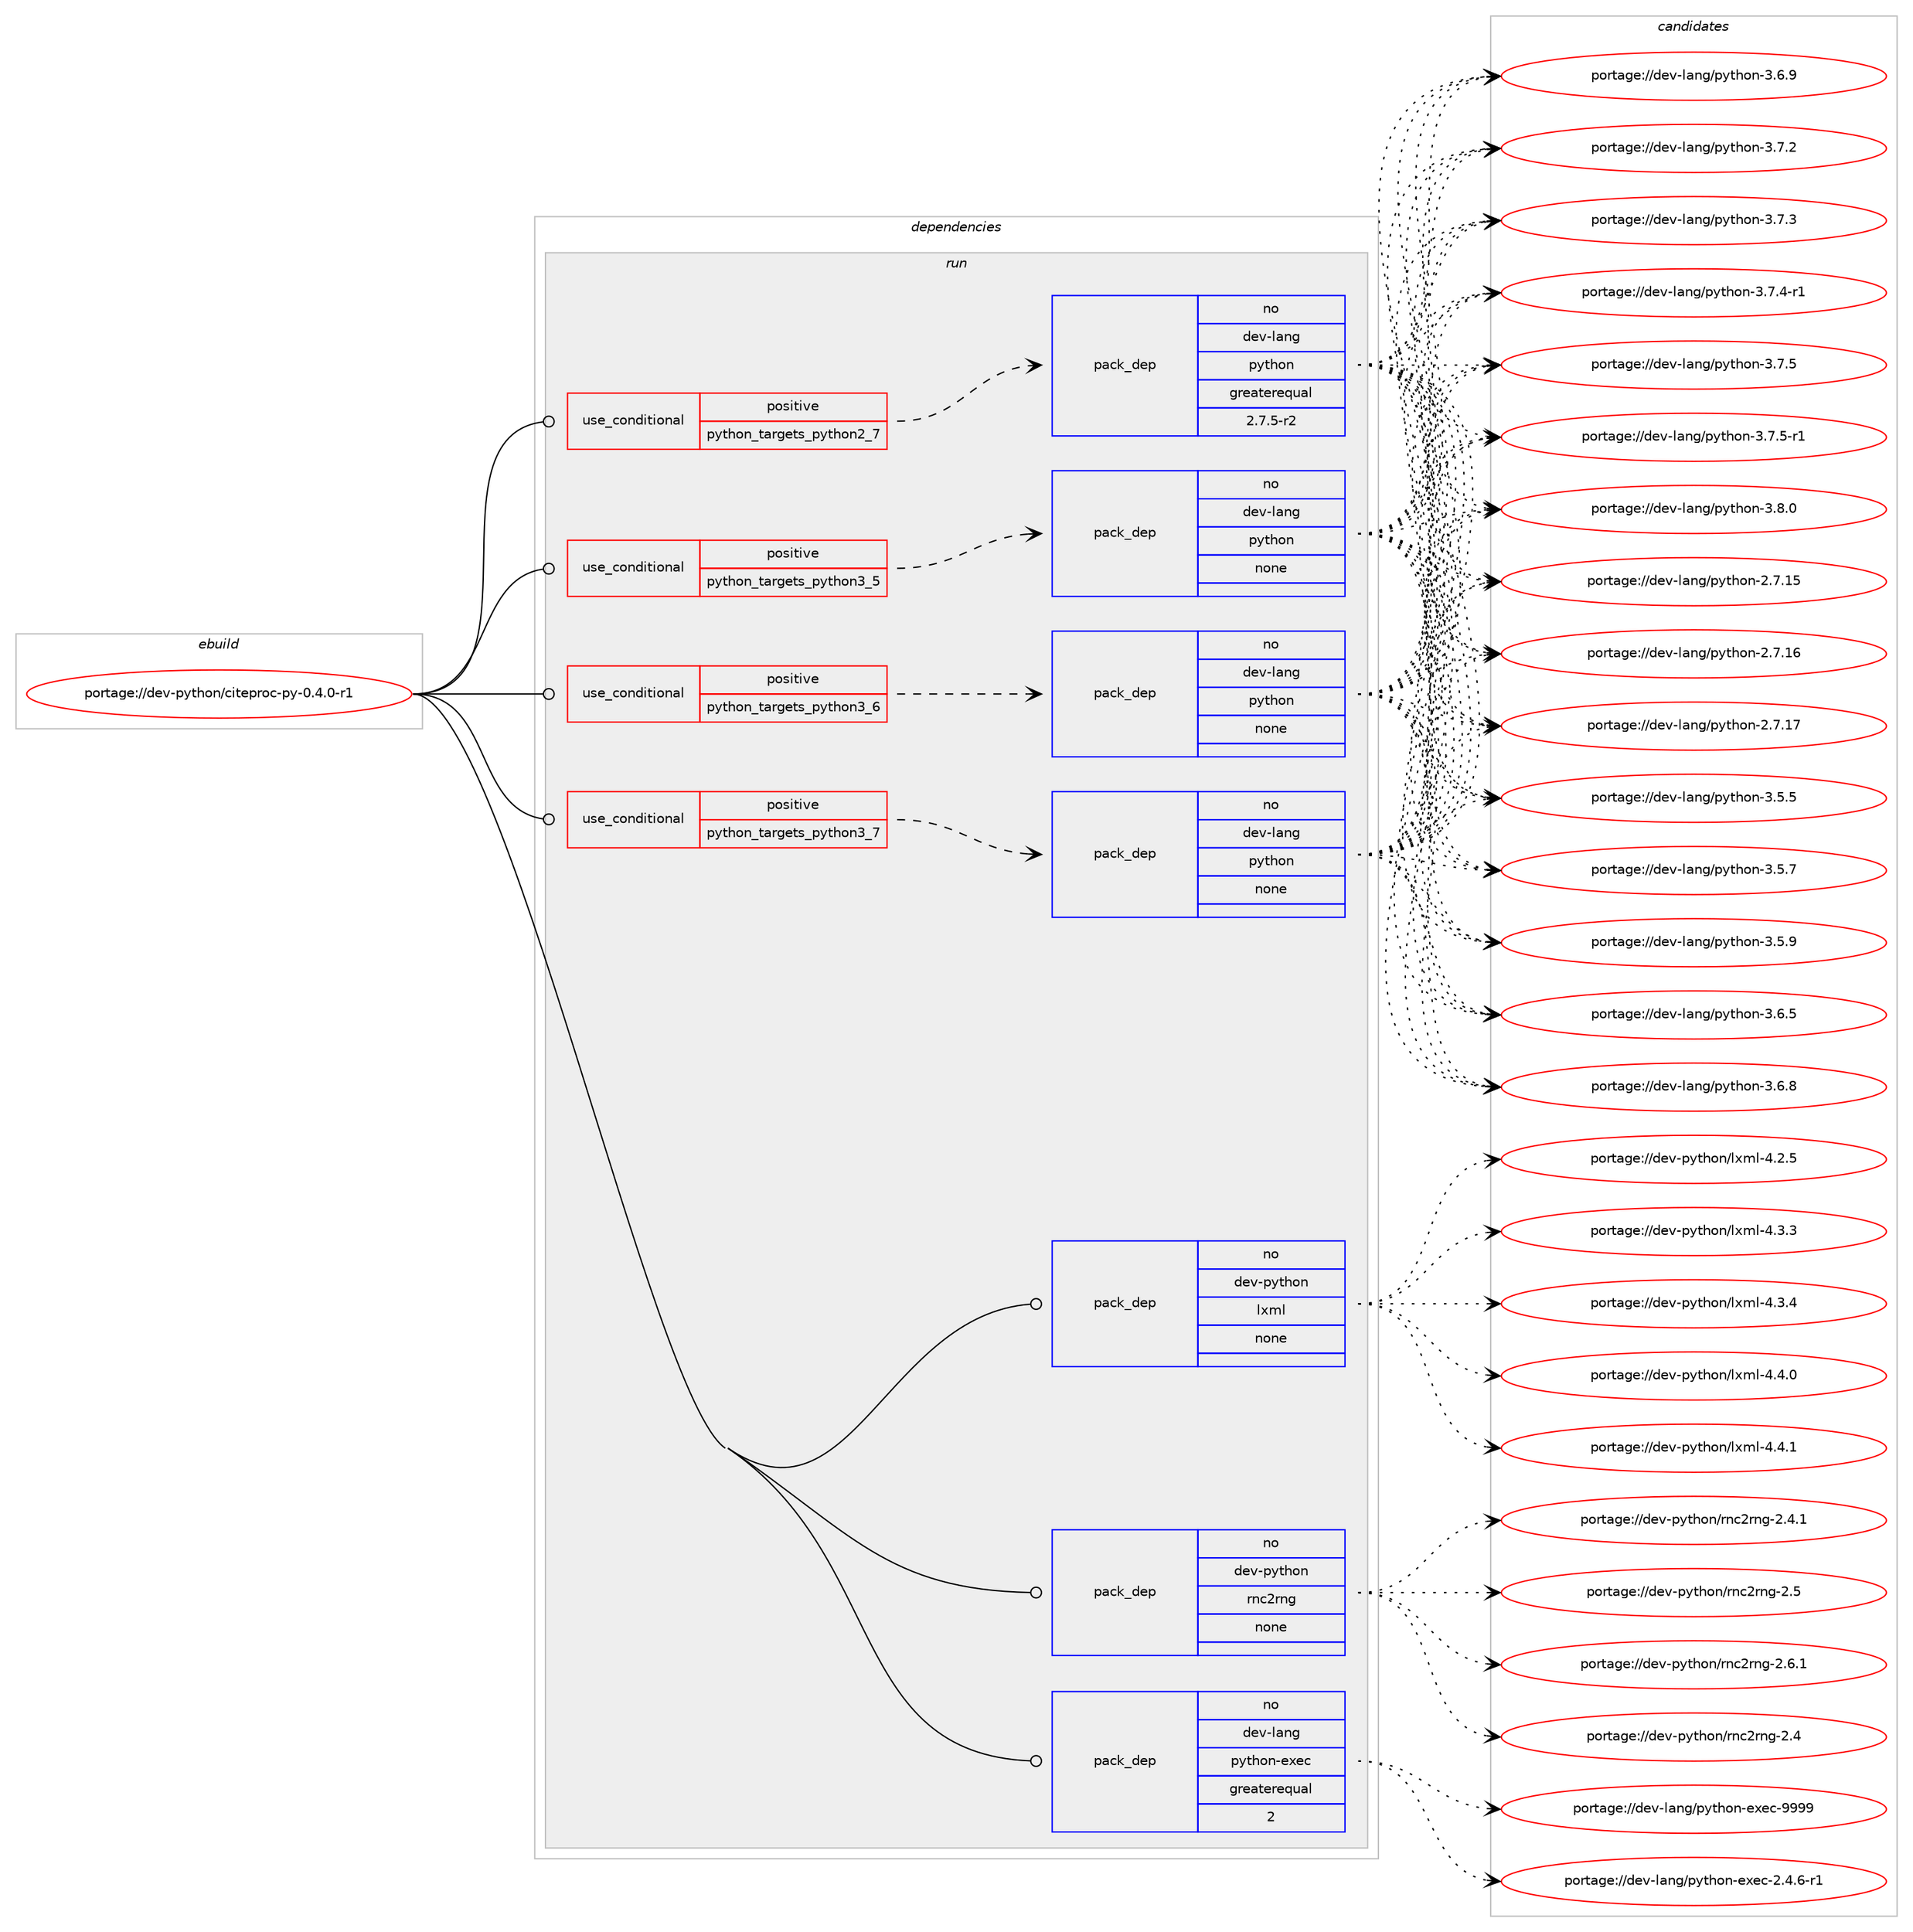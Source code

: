 digraph prolog {

# *************
# Graph options
# *************

newrank=true;
concentrate=true;
compound=true;
graph [rankdir=LR,fontname=Helvetica,fontsize=10,ranksep=1.5];#, ranksep=2.5, nodesep=0.2];
edge  [arrowhead=vee];
node  [fontname=Helvetica,fontsize=10];

# **********
# The ebuild
# **********

subgraph cluster_leftcol {
color=gray;
rank=same;
label=<<i>ebuild</i>>;
id [label="portage://dev-python/citeproc-py-0.4.0-r1", color=red, width=4, href="../dev-python/citeproc-py-0.4.0-r1.svg"];
}

# ****************
# The dependencies
# ****************

subgraph cluster_midcol {
color=gray;
label=<<i>dependencies</i>>;
subgraph cluster_compile {
fillcolor="#eeeeee";
style=filled;
label=<<i>compile</i>>;
}
subgraph cluster_compileandrun {
fillcolor="#eeeeee";
style=filled;
label=<<i>compile and run</i>>;
}
subgraph cluster_run {
fillcolor="#eeeeee";
style=filled;
label=<<i>run</i>>;
subgraph cond26825 {
dependency133893 [label=<<TABLE BORDER="0" CELLBORDER="1" CELLSPACING="0" CELLPADDING="4"><TR><TD ROWSPAN="3" CELLPADDING="10">use_conditional</TD></TR><TR><TD>positive</TD></TR><TR><TD>python_targets_python2_7</TD></TR></TABLE>>, shape=none, color=red];
subgraph pack103756 {
dependency133894 [label=<<TABLE BORDER="0" CELLBORDER="1" CELLSPACING="0" CELLPADDING="4" WIDTH="220"><TR><TD ROWSPAN="6" CELLPADDING="30">pack_dep</TD></TR><TR><TD WIDTH="110">no</TD></TR><TR><TD>dev-lang</TD></TR><TR><TD>python</TD></TR><TR><TD>greaterequal</TD></TR><TR><TD>2.7.5-r2</TD></TR></TABLE>>, shape=none, color=blue];
}
dependency133893:e -> dependency133894:w [weight=20,style="dashed",arrowhead="vee"];
}
id:e -> dependency133893:w [weight=20,style="solid",arrowhead="odot"];
subgraph cond26826 {
dependency133895 [label=<<TABLE BORDER="0" CELLBORDER="1" CELLSPACING="0" CELLPADDING="4"><TR><TD ROWSPAN="3" CELLPADDING="10">use_conditional</TD></TR><TR><TD>positive</TD></TR><TR><TD>python_targets_python3_5</TD></TR></TABLE>>, shape=none, color=red];
subgraph pack103757 {
dependency133896 [label=<<TABLE BORDER="0" CELLBORDER="1" CELLSPACING="0" CELLPADDING="4" WIDTH="220"><TR><TD ROWSPAN="6" CELLPADDING="30">pack_dep</TD></TR><TR><TD WIDTH="110">no</TD></TR><TR><TD>dev-lang</TD></TR><TR><TD>python</TD></TR><TR><TD>none</TD></TR><TR><TD></TD></TR></TABLE>>, shape=none, color=blue];
}
dependency133895:e -> dependency133896:w [weight=20,style="dashed",arrowhead="vee"];
}
id:e -> dependency133895:w [weight=20,style="solid",arrowhead="odot"];
subgraph cond26827 {
dependency133897 [label=<<TABLE BORDER="0" CELLBORDER="1" CELLSPACING="0" CELLPADDING="4"><TR><TD ROWSPAN="3" CELLPADDING="10">use_conditional</TD></TR><TR><TD>positive</TD></TR><TR><TD>python_targets_python3_6</TD></TR></TABLE>>, shape=none, color=red];
subgraph pack103758 {
dependency133898 [label=<<TABLE BORDER="0" CELLBORDER="1" CELLSPACING="0" CELLPADDING="4" WIDTH="220"><TR><TD ROWSPAN="6" CELLPADDING="30">pack_dep</TD></TR><TR><TD WIDTH="110">no</TD></TR><TR><TD>dev-lang</TD></TR><TR><TD>python</TD></TR><TR><TD>none</TD></TR><TR><TD></TD></TR></TABLE>>, shape=none, color=blue];
}
dependency133897:e -> dependency133898:w [weight=20,style="dashed",arrowhead="vee"];
}
id:e -> dependency133897:w [weight=20,style="solid",arrowhead="odot"];
subgraph cond26828 {
dependency133899 [label=<<TABLE BORDER="0" CELLBORDER="1" CELLSPACING="0" CELLPADDING="4"><TR><TD ROWSPAN="3" CELLPADDING="10">use_conditional</TD></TR><TR><TD>positive</TD></TR><TR><TD>python_targets_python3_7</TD></TR></TABLE>>, shape=none, color=red];
subgraph pack103759 {
dependency133900 [label=<<TABLE BORDER="0" CELLBORDER="1" CELLSPACING="0" CELLPADDING="4" WIDTH="220"><TR><TD ROWSPAN="6" CELLPADDING="30">pack_dep</TD></TR><TR><TD WIDTH="110">no</TD></TR><TR><TD>dev-lang</TD></TR><TR><TD>python</TD></TR><TR><TD>none</TD></TR><TR><TD></TD></TR></TABLE>>, shape=none, color=blue];
}
dependency133899:e -> dependency133900:w [weight=20,style="dashed",arrowhead="vee"];
}
id:e -> dependency133899:w [weight=20,style="solid",arrowhead="odot"];
subgraph pack103760 {
dependency133901 [label=<<TABLE BORDER="0" CELLBORDER="1" CELLSPACING="0" CELLPADDING="4" WIDTH="220"><TR><TD ROWSPAN="6" CELLPADDING="30">pack_dep</TD></TR><TR><TD WIDTH="110">no</TD></TR><TR><TD>dev-lang</TD></TR><TR><TD>python-exec</TD></TR><TR><TD>greaterequal</TD></TR><TR><TD>2</TD></TR></TABLE>>, shape=none, color=blue];
}
id:e -> dependency133901:w [weight=20,style="solid",arrowhead="odot"];
subgraph pack103761 {
dependency133902 [label=<<TABLE BORDER="0" CELLBORDER="1" CELLSPACING="0" CELLPADDING="4" WIDTH="220"><TR><TD ROWSPAN="6" CELLPADDING="30">pack_dep</TD></TR><TR><TD WIDTH="110">no</TD></TR><TR><TD>dev-python</TD></TR><TR><TD>lxml</TD></TR><TR><TD>none</TD></TR><TR><TD></TD></TR></TABLE>>, shape=none, color=blue];
}
id:e -> dependency133902:w [weight=20,style="solid",arrowhead="odot"];
subgraph pack103762 {
dependency133903 [label=<<TABLE BORDER="0" CELLBORDER="1" CELLSPACING="0" CELLPADDING="4" WIDTH="220"><TR><TD ROWSPAN="6" CELLPADDING="30">pack_dep</TD></TR><TR><TD WIDTH="110">no</TD></TR><TR><TD>dev-python</TD></TR><TR><TD>rnc2rng</TD></TR><TR><TD>none</TD></TR><TR><TD></TD></TR></TABLE>>, shape=none, color=blue];
}
id:e -> dependency133903:w [weight=20,style="solid",arrowhead="odot"];
}
}

# **************
# The candidates
# **************

subgraph cluster_choices {
rank=same;
color=gray;
label=<<i>candidates</i>>;

subgraph choice103756 {
color=black;
nodesep=1;
choiceportage10010111845108971101034711212111610411111045504655464953 [label="portage://dev-lang/python-2.7.15", color=red, width=4,href="../dev-lang/python-2.7.15.svg"];
choiceportage10010111845108971101034711212111610411111045504655464954 [label="portage://dev-lang/python-2.7.16", color=red, width=4,href="../dev-lang/python-2.7.16.svg"];
choiceportage10010111845108971101034711212111610411111045504655464955 [label="portage://dev-lang/python-2.7.17", color=red, width=4,href="../dev-lang/python-2.7.17.svg"];
choiceportage100101118451089711010347112121116104111110455146534653 [label="portage://dev-lang/python-3.5.5", color=red, width=4,href="../dev-lang/python-3.5.5.svg"];
choiceportage100101118451089711010347112121116104111110455146534655 [label="portage://dev-lang/python-3.5.7", color=red, width=4,href="../dev-lang/python-3.5.7.svg"];
choiceportage100101118451089711010347112121116104111110455146534657 [label="portage://dev-lang/python-3.5.9", color=red, width=4,href="../dev-lang/python-3.5.9.svg"];
choiceportage100101118451089711010347112121116104111110455146544653 [label="portage://dev-lang/python-3.6.5", color=red, width=4,href="../dev-lang/python-3.6.5.svg"];
choiceportage100101118451089711010347112121116104111110455146544656 [label="portage://dev-lang/python-3.6.8", color=red, width=4,href="../dev-lang/python-3.6.8.svg"];
choiceportage100101118451089711010347112121116104111110455146544657 [label="portage://dev-lang/python-3.6.9", color=red, width=4,href="../dev-lang/python-3.6.9.svg"];
choiceportage100101118451089711010347112121116104111110455146554650 [label="portage://dev-lang/python-3.7.2", color=red, width=4,href="../dev-lang/python-3.7.2.svg"];
choiceportage100101118451089711010347112121116104111110455146554651 [label="portage://dev-lang/python-3.7.3", color=red, width=4,href="../dev-lang/python-3.7.3.svg"];
choiceportage1001011184510897110103471121211161041111104551465546524511449 [label="portage://dev-lang/python-3.7.4-r1", color=red, width=4,href="../dev-lang/python-3.7.4-r1.svg"];
choiceportage100101118451089711010347112121116104111110455146554653 [label="portage://dev-lang/python-3.7.5", color=red, width=4,href="../dev-lang/python-3.7.5.svg"];
choiceportage1001011184510897110103471121211161041111104551465546534511449 [label="portage://dev-lang/python-3.7.5-r1", color=red, width=4,href="../dev-lang/python-3.7.5-r1.svg"];
choiceportage100101118451089711010347112121116104111110455146564648 [label="portage://dev-lang/python-3.8.0", color=red, width=4,href="../dev-lang/python-3.8.0.svg"];
dependency133894:e -> choiceportage10010111845108971101034711212111610411111045504655464953:w [style=dotted,weight="100"];
dependency133894:e -> choiceportage10010111845108971101034711212111610411111045504655464954:w [style=dotted,weight="100"];
dependency133894:e -> choiceportage10010111845108971101034711212111610411111045504655464955:w [style=dotted,weight="100"];
dependency133894:e -> choiceportage100101118451089711010347112121116104111110455146534653:w [style=dotted,weight="100"];
dependency133894:e -> choiceportage100101118451089711010347112121116104111110455146534655:w [style=dotted,weight="100"];
dependency133894:e -> choiceportage100101118451089711010347112121116104111110455146534657:w [style=dotted,weight="100"];
dependency133894:e -> choiceportage100101118451089711010347112121116104111110455146544653:w [style=dotted,weight="100"];
dependency133894:e -> choiceportage100101118451089711010347112121116104111110455146544656:w [style=dotted,weight="100"];
dependency133894:e -> choiceportage100101118451089711010347112121116104111110455146544657:w [style=dotted,weight="100"];
dependency133894:e -> choiceportage100101118451089711010347112121116104111110455146554650:w [style=dotted,weight="100"];
dependency133894:e -> choiceportage100101118451089711010347112121116104111110455146554651:w [style=dotted,weight="100"];
dependency133894:e -> choiceportage1001011184510897110103471121211161041111104551465546524511449:w [style=dotted,weight="100"];
dependency133894:e -> choiceportage100101118451089711010347112121116104111110455146554653:w [style=dotted,weight="100"];
dependency133894:e -> choiceportage1001011184510897110103471121211161041111104551465546534511449:w [style=dotted,weight="100"];
dependency133894:e -> choiceportage100101118451089711010347112121116104111110455146564648:w [style=dotted,weight="100"];
}
subgraph choice103757 {
color=black;
nodesep=1;
choiceportage10010111845108971101034711212111610411111045504655464953 [label="portage://dev-lang/python-2.7.15", color=red, width=4,href="../dev-lang/python-2.7.15.svg"];
choiceportage10010111845108971101034711212111610411111045504655464954 [label="portage://dev-lang/python-2.7.16", color=red, width=4,href="../dev-lang/python-2.7.16.svg"];
choiceportage10010111845108971101034711212111610411111045504655464955 [label="portage://dev-lang/python-2.7.17", color=red, width=4,href="../dev-lang/python-2.7.17.svg"];
choiceportage100101118451089711010347112121116104111110455146534653 [label="portage://dev-lang/python-3.5.5", color=red, width=4,href="../dev-lang/python-3.5.5.svg"];
choiceportage100101118451089711010347112121116104111110455146534655 [label="portage://dev-lang/python-3.5.7", color=red, width=4,href="../dev-lang/python-3.5.7.svg"];
choiceportage100101118451089711010347112121116104111110455146534657 [label="portage://dev-lang/python-3.5.9", color=red, width=4,href="../dev-lang/python-3.5.9.svg"];
choiceportage100101118451089711010347112121116104111110455146544653 [label="portage://dev-lang/python-3.6.5", color=red, width=4,href="../dev-lang/python-3.6.5.svg"];
choiceportage100101118451089711010347112121116104111110455146544656 [label="portage://dev-lang/python-3.6.8", color=red, width=4,href="../dev-lang/python-3.6.8.svg"];
choiceportage100101118451089711010347112121116104111110455146544657 [label="portage://dev-lang/python-3.6.9", color=red, width=4,href="../dev-lang/python-3.6.9.svg"];
choiceportage100101118451089711010347112121116104111110455146554650 [label="portage://dev-lang/python-3.7.2", color=red, width=4,href="../dev-lang/python-3.7.2.svg"];
choiceportage100101118451089711010347112121116104111110455146554651 [label="portage://dev-lang/python-3.7.3", color=red, width=4,href="../dev-lang/python-3.7.3.svg"];
choiceportage1001011184510897110103471121211161041111104551465546524511449 [label="portage://dev-lang/python-3.7.4-r1", color=red, width=4,href="../dev-lang/python-3.7.4-r1.svg"];
choiceportage100101118451089711010347112121116104111110455146554653 [label="portage://dev-lang/python-3.7.5", color=red, width=4,href="../dev-lang/python-3.7.5.svg"];
choiceportage1001011184510897110103471121211161041111104551465546534511449 [label="portage://dev-lang/python-3.7.5-r1", color=red, width=4,href="../dev-lang/python-3.7.5-r1.svg"];
choiceportage100101118451089711010347112121116104111110455146564648 [label="portage://dev-lang/python-3.8.0", color=red, width=4,href="../dev-lang/python-3.8.0.svg"];
dependency133896:e -> choiceportage10010111845108971101034711212111610411111045504655464953:w [style=dotted,weight="100"];
dependency133896:e -> choiceportage10010111845108971101034711212111610411111045504655464954:w [style=dotted,weight="100"];
dependency133896:e -> choiceportage10010111845108971101034711212111610411111045504655464955:w [style=dotted,weight="100"];
dependency133896:e -> choiceportage100101118451089711010347112121116104111110455146534653:w [style=dotted,weight="100"];
dependency133896:e -> choiceportage100101118451089711010347112121116104111110455146534655:w [style=dotted,weight="100"];
dependency133896:e -> choiceportage100101118451089711010347112121116104111110455146534657:w [style=dotted,weight="100"];
dependency133896:e -> choiceportage100101118451089711010347112121116104111110455146544653:w [style=dotted,weight="100"];
dependency133896:e -> choiceportage100101118451089711010347112121116104111110455146544656:w [style=dotted,weight="100"];
dependency133896:e -> choiceportage100101118451089711010347112121116104111110455146544657:w [style=dotted,weight="100"];
dependency133896:e -> choiceportage100101118451089711010347112121116104111110455146554650:w [style=dotted,weight="100"];
dependency133896:e -> choiceportage100101118451089711010347112121116104111110455146554651:w [style=dotted,weight="100"];
dependency133896:e -> choiceportage1001011184510897110103471121211161041111104551465546524511449:w [style=dotted,weight="100"];
dependency133896:e -> choiceportage100101118451089711010347112121116104111110455146554653:w [style=dotted,weight="100"];
dependency133896:e -> choiceportage1001011184510897110103471121211161041111104551465546534511449:w [style=dotted,weight="100"];
dependency133896:e -> choiceportage100101118451089711010347112121116104111110455146564648:w [style=dotted,weight="100"];
}
subgraph choice103758 {
color=black;
nodesep=1;
choiceportage10010111845108971101034711212111610411111045504655464953 [label="portage://dev-lang/python-2.7.15", color=red, width=4,href="../dev-lang/python-2.7.15.svg"];
choiceportage10010111845108971101034711212111610411111045504655464954 [label="portage://dev-lang/python-2.7.16", color=red, width=4,href="../dev-lang/python-2.7.16.svg"];
choiceportage10010111845108971101034711212111610411111045504655464955 [label="portage://dev-lang/python-2.7.17", color=red, width=4,href="../dev-lang/python-2.7.17.svg"];
choiceportage100101118451089711010347112121116104111110455146534653 [label="portage://dev-lang/python-3.5.5", color=red, width=4,href="../dev-lang/python-3.5.5.svg"];
choiceportage100101118451089711010347112121116104111110455146534655 [label="portage://dev-lang/python-3.5.7", color=red, width=4,href="../dev-lang/python-3.5.7.svg"];
choiceportage100101118451089711010347112121116104111110455146534657 [label="portage://dev-lang/python-3.5.9", color=red, width=4,href="../dev-lang/python-3.5.9.svg"];
choiceportage100101118451089711010347112121116104111110455146544653 [label="portage://dev-lang/python-3.6.5", color=red, width=4,href="../dev-lang/python-3.6.5.svg"];
choiceportage100101118451089711010347112121116104111110455146544656 [label="portage://dev-lang/python-3.6.8", color=red, width=4,href="../dev-lang/python-3.6.8.svg"];
choiceportage100101118451089711010347112121116104111110455146544657 [label="portage://dev-lang/python-3.6.9", color=red, width=4,href="../dev-lang/python-3.6.9.svg"];
choiceportage100101118451089711010347112121116104111110455146554650 [label="portage://dev-lang/python-3.7.2", color=red, width=4,href="../dev-lang/python-3.7.2.svg"];
choiceportage100101118451089711010347112121116104111110455146554651 [label="portage://dev-lang/python-3.7.3", color=red, width=4,href="../dev-lang/python-3.7.3.svg"];
choiceportage1001011184510897110103471121211161041111104551465546524511449 [label="portage://dev-lang/python-3.7.4-r1", color=red, width=4,href="../dev-lang/python-3.7.4-r1.svg"];
choiceportage100101118451089711010347112121116104111110455146554653 [label="portage://dev-lang/python-3.7.5", color=red, width=4,href="../dev-lang/python-3.7.5.svg"];
choiceportage1001011184510897110103471121211161041111104551465546534511449 [label="portage://dev-lang/python-3.7.5-r1", color=red, width=4,href="../dev-lang/python-3.7.5-r1.svg"];
choiceportage100101118451089711010347112121116104111110455146564648 [label="portage://dev-lang/python-3.8.0", color=red, width=4,href="../dev-lang/python-3.8.0.svg"];
dependency133898:e -> choiceportage10010111845108971101034711212111610411111045504655464953:w [style=dotted,weight="100"];
dependency133898:e -> choiceportage10010111845108971101034711212111610411111045504655464954:w [style=dotted,weight="100"];
dependency133898:e -> choiceportage10010111845108971101034711212111610411111045504655464955:w [style=dotted,weight="100"];
dependency133898:e -> choiceportage100101118451089711010347112121116104111110455146534653:w [style=dotted,weight="100"];
dependency133898:e -> choiceportage100101118451089711010347112121116104111110455146534655:w [style=dotted,weight="100"];
dependency133898:e -> choiceportage100101118451089711010347112121116104111110455146534657:w [style=dotted,weight="100"];
dependency133898:e -> choiceportage100101118451089711010347112121116104111110455146544653:w [style=dotted,weight="100"];
dependency133898:e -> choiceportage100101118451089711010347112121116104111110455146544656:w [style=dotted,weight="100"];
dependency133898:e -> choiceportage100101118451089711010347112121116104111110455146544657:w [style=dotted,weight="100"];
dependency133898:e -> choiceportage100101118451089711010347112121116104111110455146554650:w [style=dotted,weight="100"];
dependency133898:e -> choiceportage100101118451089711010347112121116104111110455146554651:w [style=dotted,weight="100"];
dependency133898:e -> choiceportage1001011184510897110103471121211161041111104551465546524511449:w [style=dotted,weight="100"];
dependency133898:e -> choiceportage100101118451089711010347112121116104111110455146554653:w [style=dotted,weight="100"];
dependency133898:e -> choiceportage1001011184510897110103471121211161041111104551465546534511449:w [style=dotted,weight="100"];
dependency133898:e -> choiceportage100101118451089711010347112121116104111110455146564648:w [style=dotted,weight="100"];
}
subgraph choice103759 {
color=black;
nodesep=1;
choiceportage10010111845108971101034711212111610411111045504655464953 [label="portage://dev-lang/python-2.7.15", color=red, width=4,href="../dev-lang/python-2.7.15.svg"];
choiceportage10010111845108971101034711212111610411111045504655464954 [label="portage://dev-lang/python-2.7.16", color=red, width=4,href="../dev-lang/python-2.7.16.svg"];
choiceportage10010111845108971101034711212111610411111045504655464955 [label="portage://dev-lang/python-2.7.17", color=red, width=4,href="../dev-lang/python-2.7.17.svg"];
choiceportage100101118451089711010347112121116104111110455146534653 [label="portage://dev-lang/python-3.5.5", color=red, width=4,href="../dev-lang/python-3.5.5.svg"];
choiceportage100101118451089711010347112121116104111110455146534655 [label="portage://dev-lang/python-3.5.7", color=red, width=4,href="../dev-lang/python-3.5.7.svg"];
choiceportage100101118451089711010347112121116104111110455146534657 [label="portage://dev-lang/python-3.5.9", color=red, width=4,href="../dev-lang/python-3.5.9.svg"];
choiceportage100101118451089711010347112121116104111110455146544653 [label="portage://dev-lang/python-3.6.5", color=red, width=4,href="../dev-lang/python-3.6.5.svg"];
choiceportage100101118451089711010347112121116104111110455146544656 [label="portage://dev-lang/python-3.6.8", color=red, width=4,href="../dev-lang/python-3.6.8.svg"];
choiceportage100101118451089711010347112121116104111110455146544657 [label="portage://dev-lang/python-3.6.9", color=red, width=4,href="../dev-lang/python-3.6.9.svg"];
choiceportage100101118451089711010347112121116104111110455146554650 [label="portage://dev-lang/python-3.7.2", color=red, width=4,href="../dev-lang/python-3.7.2.svg"];
choiceportage100101118451089711010347112121116104111110455146554651 [label="portage://dev-lang/python-3.7.3", color=red, width=4,href="../dev-lang/python-3.7.3.svg"];
choiceportage1001011184510897110103471121211161041111104551465546524511449 [label="portage://dev-lang/python-3.7.4-r1", color=red, width=4,href="../dev-lang/python-3.7.4-r1.svg"];
choiceportage100101118451089711010347112121116104111110455146554653 [label="portage://dev-lang/python-3.7.5", color=red, width=4,href="../dev-lang/python-3.7.5.svg"];
choiceportage1001011184510897110103471121211161041111104551465546534511449 [label="portage://dev-lang/python-3.7.5-r1", color=red, width=4,href="../dev-lang/python-3.7.5-r1.svg"];
choiceportage100101118451089711010347112121116104111110455146564648 [label="portage://dev-lang/python-3.8.0", color=red, width=4,href="../dev-lang/python-3.8.0.svg"];
dependency133900:e -> choiceportage10010111845108971101034711212111610411111045504655464953:w [style=dotted,weight="100"];
dependency133900:e -> choiceportage10010111845108971101034711212111610411111045504655464954:w [style=dotted,weight="100"];
dependency133900:e -> choiceportage10010111845108971101034711212111610411111045504655464955:w [style=dotted,weight="100"];
dependency133900:e -> choiceportage100101118451089711010347112121116104111110455146534653:w [style=dotted,weight="100"];
dependency133900:e -> choiceportage100101118451089711010347112121116104111110455146534655:w [style=dotted,weight="100"];
dependency133900:e -> choiceportage100101118451089711010347112121116104111110455146534657:w [style=dotted,weight="100"];
dependency133900:e -> choiceportage100101118451089711010347112121116104111110455146544653:w [style=dotted,weight="100"];
dependency133900:e -> choiceportage100101118451089711010347112121116104111110455146544656:w [style=dotted,weight="100"];
dependency133900:e -> choiceportage100101118451089711010347112121116104111110455146544657:w [style=dotted,weight="100"];
dependency133900:e -> choiceportage100101118451089711010347112121116104111110455146554650:w [style=dotted,weight="100"];
dependency133900:e -> choiceportage100101118451089711010347112121116104111110455146554651:w [style=dotted,weight="100"];
dependency133900:e -> choiceportage1001011184510897110103471121211161041111104551465546524511449:w [style=dotted,weight="100"];
dependency133900:e -> choiceportage100101118451089711010347112121116104111110455146554653:w [style=dotted,weight="100"];
dependency133900:e -> choiceportage1001011184510897110103471121211161041111104551465546534511449:w [style=dotted,weight="100"];
dependency133900:e -> choiceportage100101118451089711010347112121116104111110455146564648:w [style=dotted,weight="100"];
}
subgraph choice103760 {
color=black;
nodesep=1;
choiceportage10010111845108971101034711212111610411111045101120101994550465246544511449 [label="portage://dev-lang/python-exec-2.4.6-r1", color=red, width=4,href="../dev-lang/python-exec-2.4.6-r1.svg"];
choiceportage10010111845108971101034711212111610411111045101120101994557575757 [label="portage://dev-lang/python-exec-9999", color=red, width=4,href="../dev-lang/python-exec-9999.svg"];
dependency133901:e -> choiceportage10010111845108971101034711212111610411111045101120101994550465246544511449:w [style=dotted,weight="100"];
dependency133901:e -> choiceportage10010111845108971101034711212111610411111045101120101994557575757:w [style=dotted,weight="100"];
}
subgraph choice103761 {
color=black;
nodesep=1;
choiceportage1001011184511212111610411111047108120109108455246504653 [label="portage://dev-python/lxml-4.2.5", color=red, width=4,href="../dev-python/lxml-4.2.5.svg"];
choiceportage1001011184511212111610411111047108120109108455246514651 [label="portage://dev-python/lxml-4.3.3", color=red, width=4,href="../dev-python/lxml-4.3.3.svg"];
choiceportage1001011184511212111610411111047108120109108455246514652 [label="portage://dev-python/lxml-4.3.4", color=red, width=4,href="../dev-python/lxml-4.3.4.svg"];
choiceportage1001011184511212111610411111047108120109108455246524648 [label="portage://dev-python/lxml-4.4.0", color=red, width=4,href="../dev-python/lxml-4.4.0.svg"];
choiceportage1001011184511212111610411111047108120109108455246524649 [label="portage://dev-python/lxml-4.4.1", color=red, width=4,href="../dev-python/lxml-4.4.1.svg"];
dependency133902:e -> choiceportage1001011184511212111610411111047108120109108455246504653:w [style=dotted,weight="100"];
dependency133902:e -> choiceportage1001011184511212111610411111047108120109108455246514651:w [style=dotted,weight="100"];
dependency133902:e -> choiceportage1001011184511212111610411111047108120109108455246514652:w [style=dotted,weight="100"];
dependency133902:e -> choiceportage1001011184511212111610411111047108120109108455246524648:w [style=dotted,weight="100"];
dependency133902:e -> choiceportage1001011184511212111610411111047108120109108455246524649:w [style=dotted,weight="100"];
}
subgraph choice103762 {
color=black;
nodesep=1;
choiceportage1001011184511212111610411111047114110995011411010345504652 [label="portage://dev-python/rnc2rng-2.4", color=red, width=4,href="../dev-python/rnc2rng-2.4.svg"];
choiceportage10010111845112121116104111110471141109950114110103455046524649 [label="portage://dev-python/rnc2rng-2.4.1", color=red, width=4,href="../dev-python/rnc2rng-2.4.1.svg"];
choiceportage1001011184511212111610411111047114110995011411010345504653 [label="portage://dev-python/rnc2rng-2.5", color=red, width=4,href="../dev-python/rnc2rng-2.5.svg"];
choiceportage10010111845112121116104111110471141109950114110103455046544649 [label="portage://dev-python/rnc2rng-2.6.1", color=red, width=4,href="../dev-python/rnc2rng-2.6.1.svg"];
dependency133903:e -> choiceportage1001011184511212111610411111047114110995011411010345504652:w [style=dotted,weight="100"];
dependency133903:e -> choiceportage10010111845112121116104111110471141109950114110103455046524649:w [style=dotted,weight="100"];
dependency133903:e -> choiceportage1001011184511212111610411111047114110995011411010345504653:w [style=dotted,weight="100"];
dependency133903:e -> choiceportage10010111845112121116104111110471141109950114110103455046544649:w [style=dotted,weight="100"];
}
}

}
